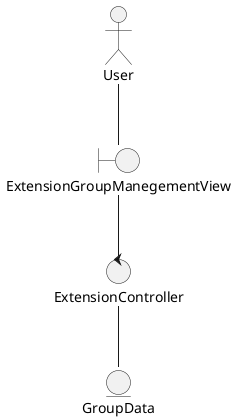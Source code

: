 @startuml DiagramaDeAnalisisDeIngresoGrupoDeExtension

actor User
boundary ExtensionGroupManegementView

control ExtensionController

entity GroupData

User -- ExtensionGroupManegementView

ExtensionGroupManegementView -- ExtensionController

ExtensionController -- GroupData

@enduml